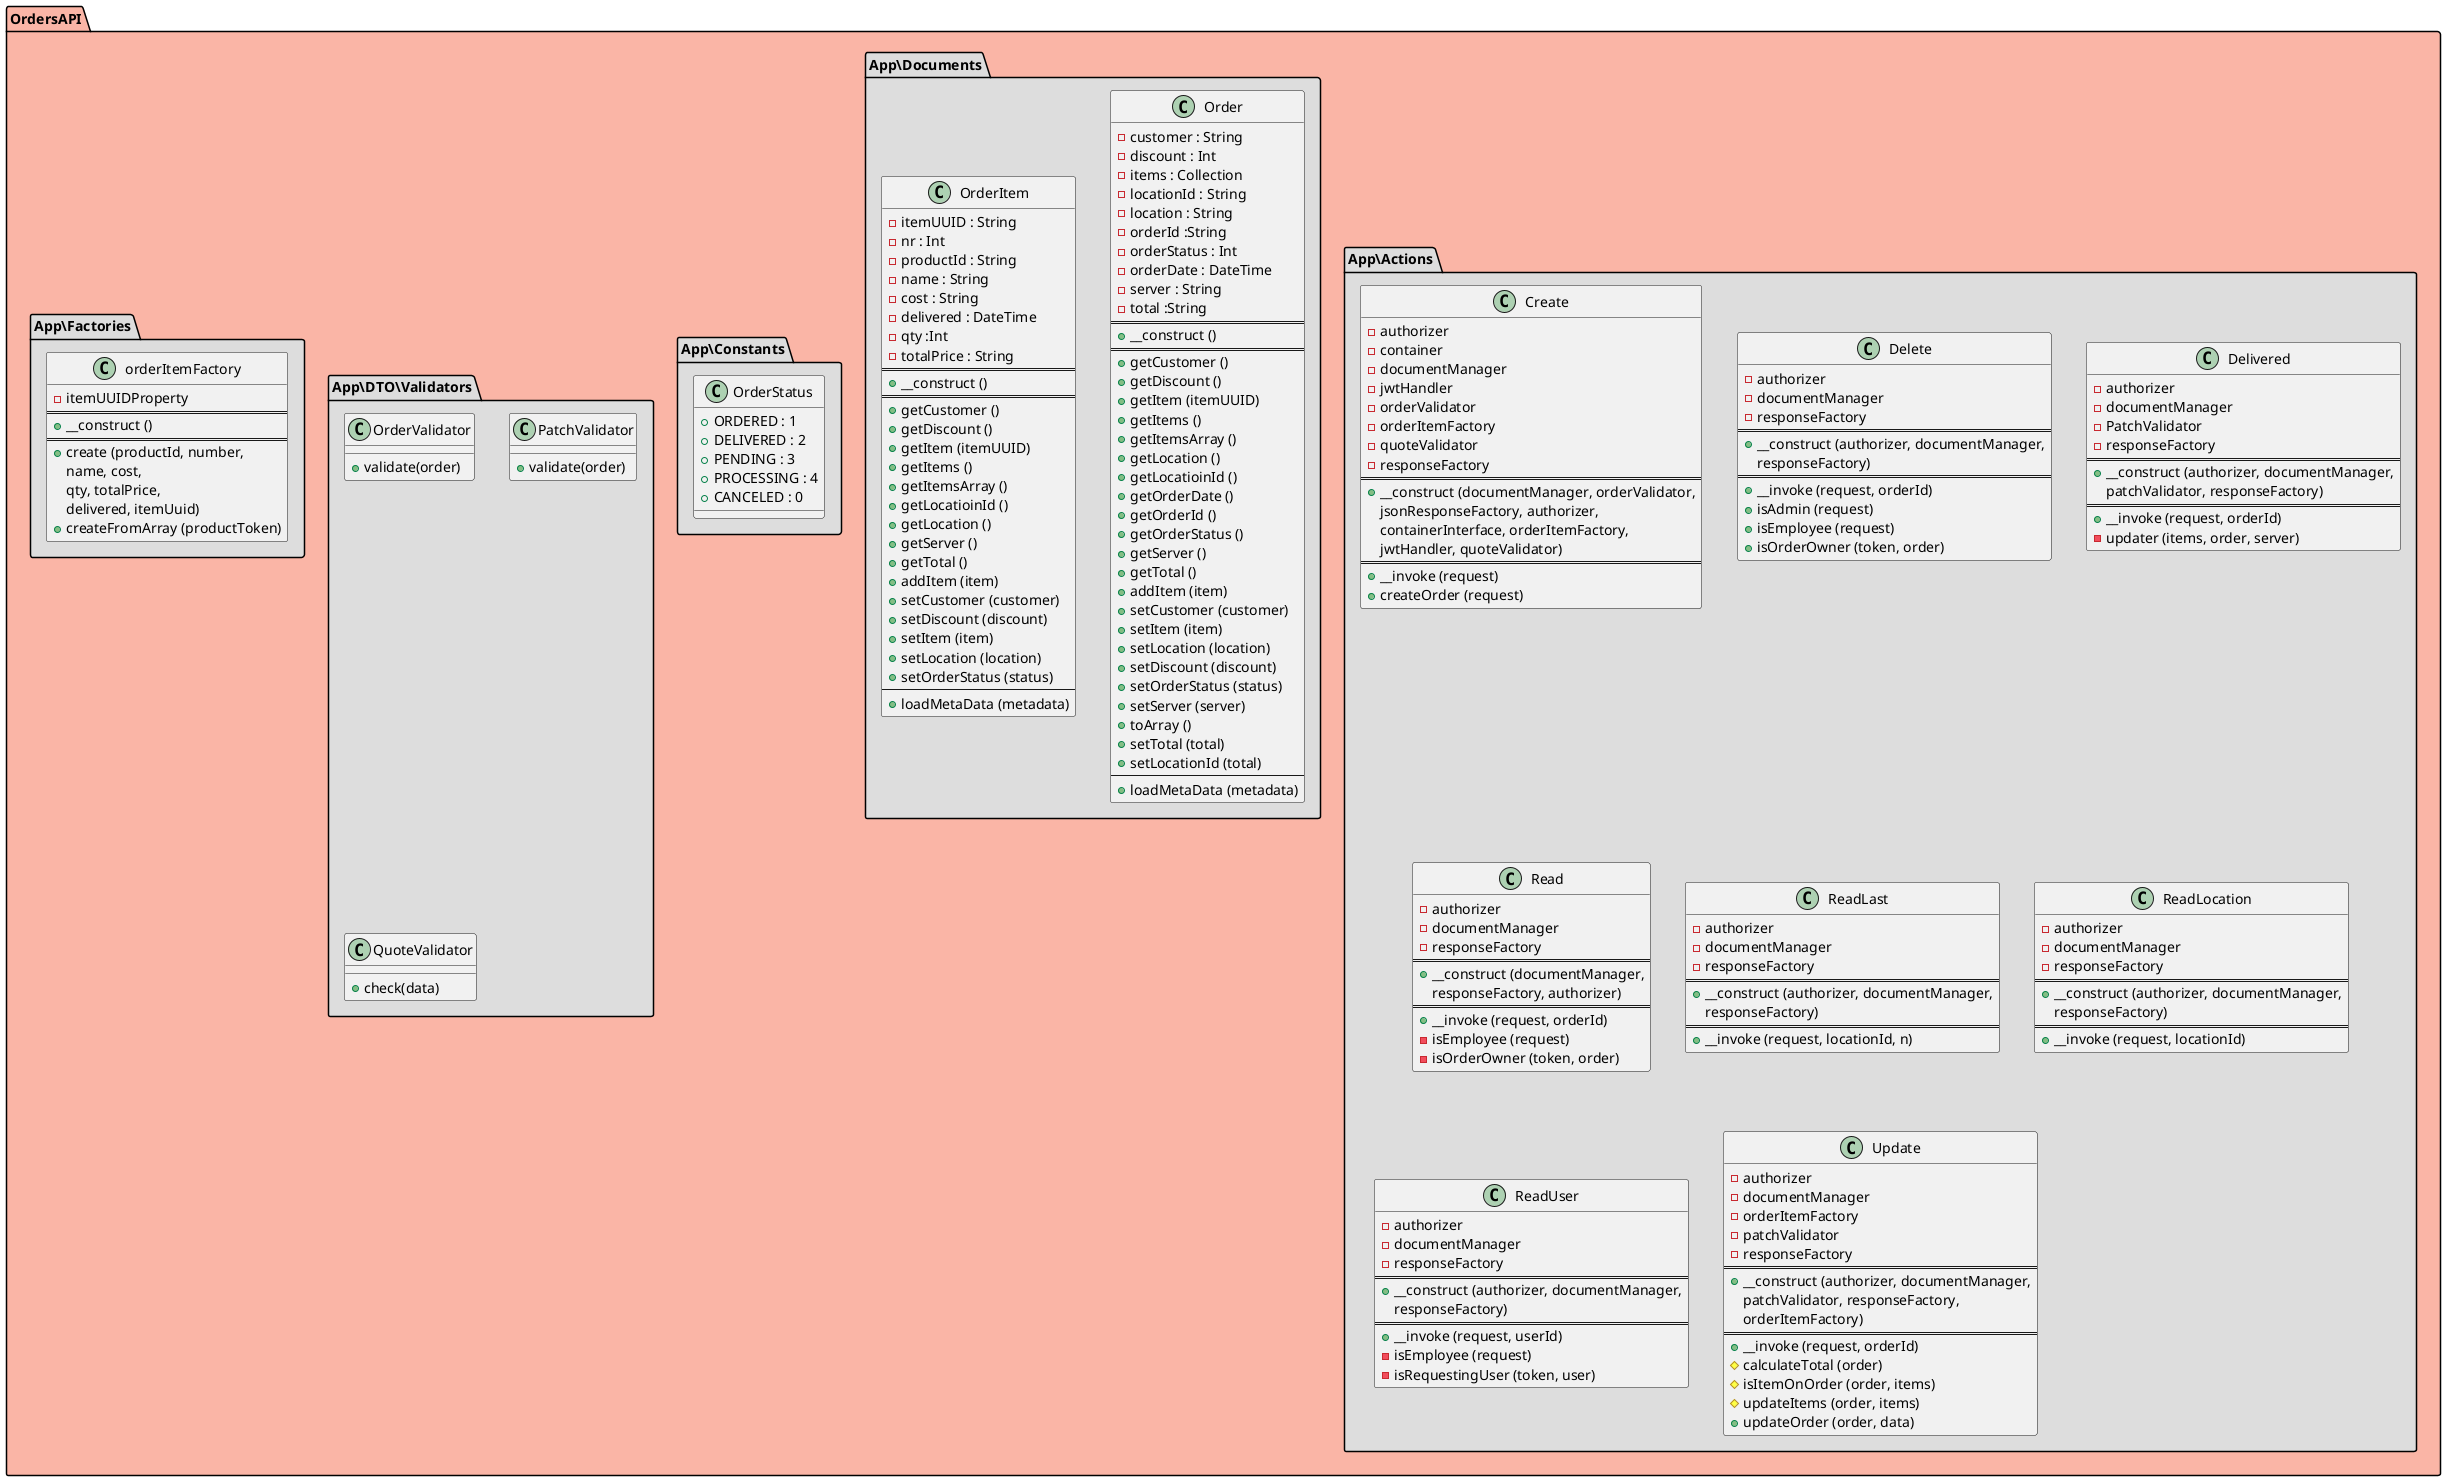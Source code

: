 @startuml Class UML
    
    namespace OrdersAPI #FAB5A6 {

        namespace App\Actions #DDDDDD {
            
            class Create {
                - authorizer
                - container
                - documentManager
                - jwtHandler
                - orderValidator
                - orderItemFactory
                - quoteValidator
                - responseFactory
                ==
                + {method} __construct (documentManager, orderValidator,
                                        jsonResponseFactory, authorizer,
                                        containerInterface, orderItemFactory,
                                        jwtHandler, quoteValidator)
                ==
                + {method} __invoke (request)
                + {method} createOrder (request)
            }

            class Delete {
                - authorizer
                - documentManager
                - responseFactory
                ==
                + {method} __construct (authorizer, documentManager,
                                        responseFactory)
                ==
                + {method} __invoke (request, orderId)
                + {method} isAdmin (request)
                + {method} isEmployee (request)
                + {method} isOrderOwner (token, order)
            }

            class Delivered {
                - authorizer
                - documentManager
                - PatchValidator
                - responseFactory
                ==
                + {method} __construct (authorizer, documentManager,
                                        patchValidator, responseFactory)
                ==
                + {method} __invoke (request, orderId)
                - {method} updater (items, order, server)
            }

            class Read {
                - authorizer
                - documentManager
                - responseFactory
                ==
                + {method} __construct (documentManager,
                                        responseFactory, authorizer)
                ==
                + {method} __invoke (request, orderId)
                - {method} isEmployee (request)
                - {method} isOrderOwner (token, order)
            }

            class ReadLast {
                - authorizer
                - documentManager
                - responseFactory
                ==
                + {method} __construct (authorizer, documentManager,
                                        responseFactory)
                ==
                + {method} __invoke (request, locationId, n)
            }

            class ReadLocation {
                - authorizer
                - documentManager
                - responseFactory
                ==
                + {method} __construct (authorizer, documentManager,
                                        responseFactory)
                ==
                + {method} __invoke (request, locationId)
            }

            class ReadUser {
                - authorizer
                - documentManager
                - responseFactory
                ==
                + {method} __construct (authorizer, documentManager,
                                        responseFactory)
                ==
                + {method} __invoke (request, userId)
                - {method} isEmployee (request)
                - {method} isRequestingUser (token, user)
            }

            class Update {
                - authorizer
                - documentManager
                - orderItemFactory
                - patchValidator
                - responseFactory
                ==
                + {method} __construct (authorizer, documentManager,
                                        patchValidator, responseFactory,
                                        orderItemFactory)
                ==
                + {method} __invoke (request, orderId)
                # {method} calculateTotal (order)
                # {method} isItemOnOrder (order, items)
                # {method} updateItems (order, items)
                + {method} updateOrder (order, data)
            }

        }

        namespace App\Documents #DDDDDD  {

            class Order {
                - customer : String
                - discount : Int
                - items : Collection
                - locationId : String
                - location : String
                - orderId :String
                - orderStatus : Int
                - orderDate : DateTime
                - server : String
                - total :String
                ==
                + {method} __construct ()
                ==
                + {method} getCustomer ()
                + {method} getDiscount ()
                + {method} getItem (itemUUID)
                + {method} getItems ()
                + {method} getItemsArray ()
                + {method} getLocation ()
                + {method} getLocatioinId ()
                + {method} getOrderDate ()
                + {method} getOrderId ()
                + {method} getOrderStatus ()
                + {method} getServer ()
                + {method} getTotal ()
                + {method} addItem (item)
                + {method} setCustomer (customer)
                + {method} setItem (item)
                + {method} setLocation (location)
                + {method} setDiscount (discount)
                + {method} setOrderStatus (status)
                + {method} setServer (server)
                + {method} toArray ()
                + {method} setTotal (total)
                + {method} setLocationId (total)
                --
                + {method} loadMetaData (metadata)
            }

            class OrderItem {
                - itemUUID : String
                - nr : Int
                - productId : String
                - name : String
                - cost : String
                - delivered : DateTime 
                - qty :Int 
                - totalPrice : String 
                ==
                + {method} __construct ()
                ==
                + {method} getCustomer ()
                + {method} getDiscount ()
                + {method} getItem (itemUUID)
                + {method} getItems ()
                + {method} getItemsArray ()
                + {method} getLocatioinId ()
                + {method} getLocation ()
                + {method} getServer ()
                + {method} getTotal ()
                + {method} addItem (item)
                + {method} setCustomer (customer)
                + {method} setDiscount (discount)
                + {method} setItem (item)
                + {method} setLocation (location)
                + {method} setOrderStatus (status)
                --
                + {method} loadMetaData (metadata)
            }

        }

        namespace App\Constants #DDDDDD {

            class OrderStatus {
                + ORDERED : 1
                + DELIVERED : 2
                + PENDING : 3
                + PROCESSING : 4
                + CANCELED : 0
            }

        }

        namespace App\DTO\Validators #DDDDDD {

            class OrderValidator {
                + {method} validate(order)
            }

            class PatchValidator {
                + {method} validate(order)
            }

            class QuoteValidator {
                + {method} check(data)
            }
        }

        namespace App\Factories #DDDDDD {

            class orderItemFactory {
                - itemUUIDProperty
                ==
                + {method} __construct ()
                ==
                + {method} create (productId, number,
                                    name, cost,
                                    qty, totalPrice,
                                    delivered, itemUuid)
                + {method} createFromArray (productToken)
            }

        }

    }

@enduml